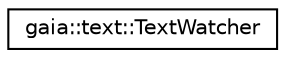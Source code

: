 digraph G
{
  edge [fontname="Helvetica",fontsize="10",labelfontname="Helvetica",labelfontsize="10"];
  node [fontname="Helvetica",fontsize="10",shape=record];
  rankdir=LR;
  Node1 [label="gaia::text::TextWatcher",height=0.2,width=0.4,color="black", fillcolor="white", style="filled",URL="$d6/d07/classgaia_1_1text_1_1_text_watcher.html",tooltip="When an object of a type is attached to an Editable, its methods will be called when the text is chan..."];
}
